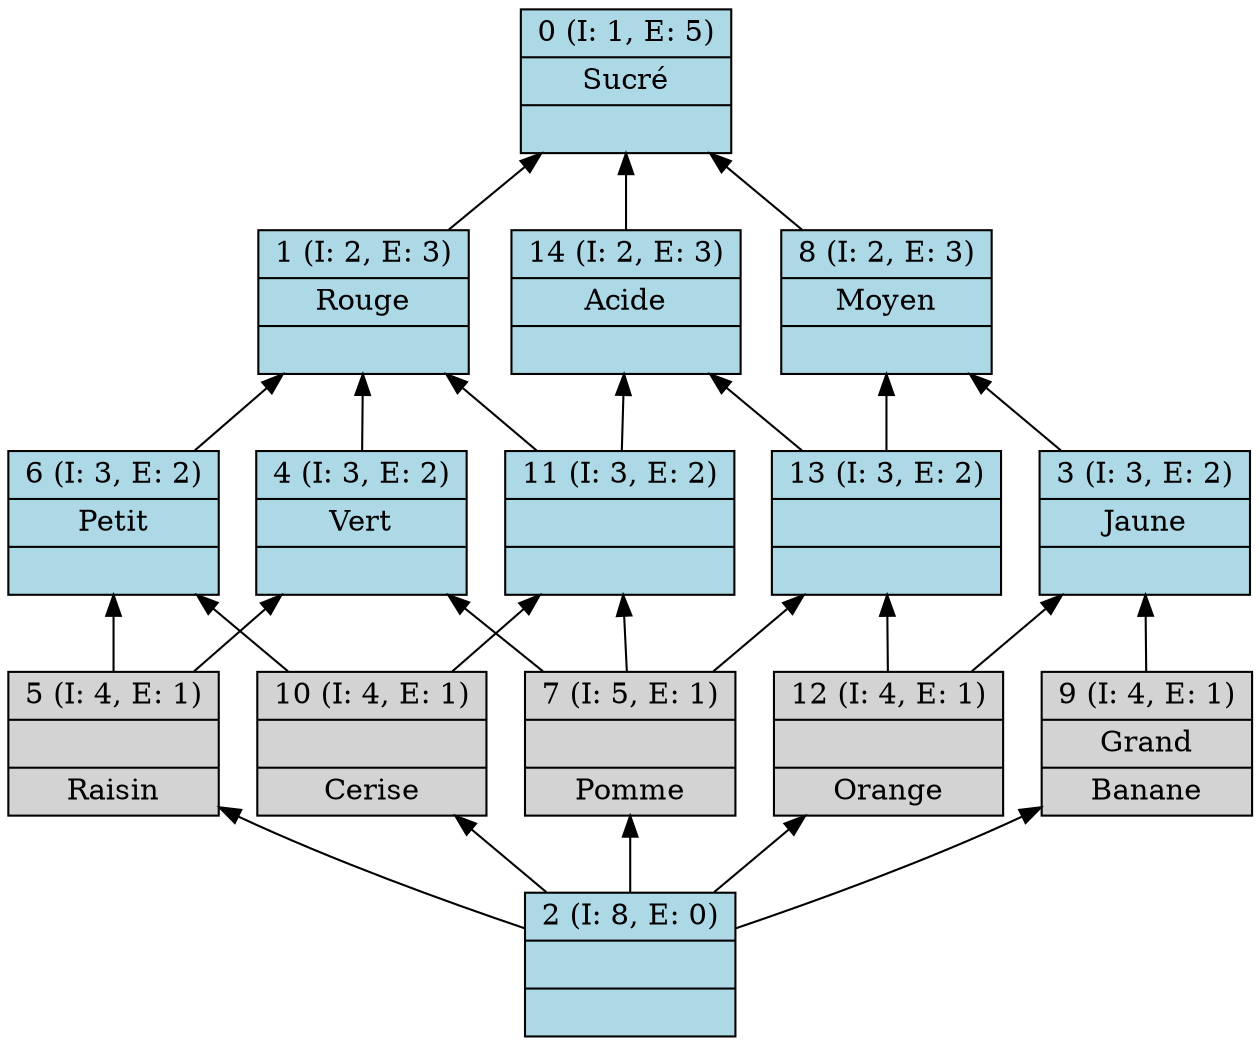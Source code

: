 digraph G { 
	rankdir=BT;
0 [shape=record,style=filled,fillcolor=lightblue,label="{0 (I: 1, E: 5)|Sucré\n|}"];
1 [shape=record,style=filled,fillcolor=lightblue,label="{1 (I: 2, E: 3)|Rouge\n|}"];
2 [shape=record,style=filled,fillcolor=lightblue,label="{2 (I: 8, E: 0)||}"];
3 [shape=record,style=filled,fillcolor=lightblue,label="{3 (I: 3, E: 2)|Jaune\n|}"];
4 [shape=record,style=filled,fillcolor=lightblue,label="{4 (I: 3, E: 2)|Vert\n|}"];
5 [shape=record,style=filled,label="{5 (I: 4, E: 1)||Raisin\n}"];
6 [shape=record,style=filled,fillcolor=lightblue,label="{6 (I: 3, E: 2)|Petit\n|}"];
7 [shape=record,style=filled,label="{7 (I: 5, E: 1)||Pomme\n}"];
8 [shape=record,style=filled,fillcolor=lightblue,label="{8 (I: 2, E: 3)|Moyen\n|}"];
9 [shape=record,style=filled,label="{9 (I: 4, E: 1)|Grand\n|Banane\n}"];
10 [shape=record,style=filled,label="{10 (I: 4, E: 1)||Cerise\n}"];
11 [shape=record,style=filled,fillcolor=lightblue,label="{11 (I: 3, E: 2)||}"];
12 [shape=record,style=filled,label="{12 (I: 4, E: 1)||Orange\n}"];
13 [shape=record,style=filled,fillcolor=lightblue,label="{13 (I: 3, E: 2)||}"];
14 [shape=record,style=filled,fillcolor=lightblue,label="{14 (I: 2, E: 3)|Acide\n|}"];
	1 -> 0
	2 -> 5
	2 -> 7
	2 -> 9
	2 -> 10
	2 -> 12
	3 -> 8
	4 -> 1
	5 -> 4
	5 -> 6
	6 -> 1
	7 -> 4
	7 -> 11
	7 -> 13
	8 -> 0
	9 -> 3
	10 -> 6
	10 -> 11
	11 -> 1
	11 -> 14
	12 -> 3
	12 -> 13
	13 -> 8
	13 -> 14
	14 -> 0
}